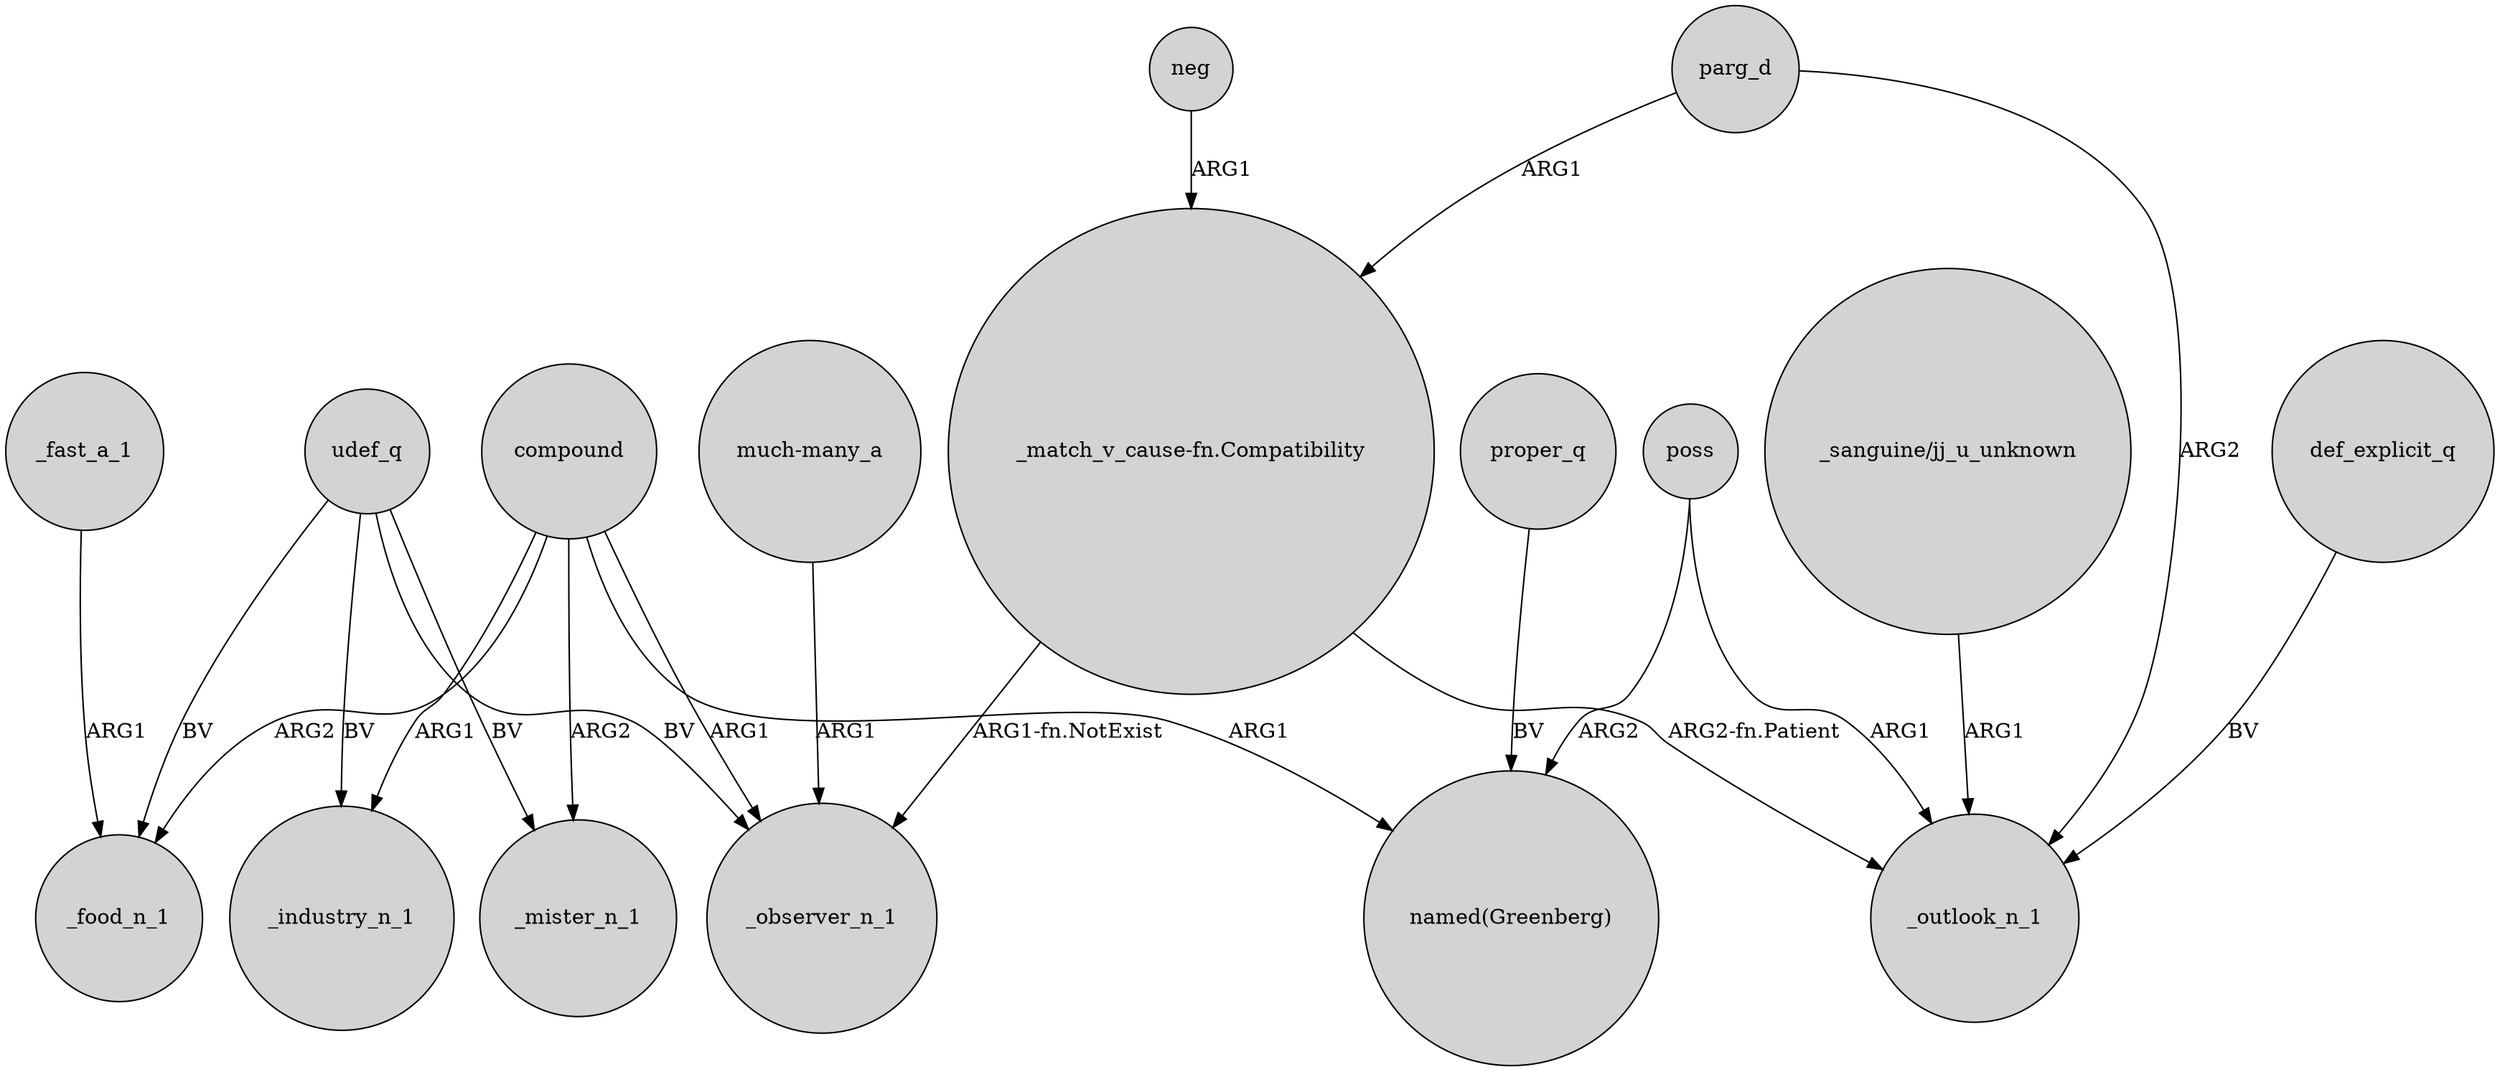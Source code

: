 digraph {
	node [shape=circle style=filled]
	compound -> _food_n_1 [label=ARG2]
	_fast_a_1 -> _food_n_1 [label=ARG1]
	parg_d -> _outlook_n_1 [label=ARG2]
	compound -> _mister_n_1 [label=ARG2]
	"much-many_a" -> _observer_n_1 [label=ARG1]
	udef_q -> _mister_n_1 [label=BV]
	compound -> _industry_n_1 [label=ARG1]
	proper_q -> "named(Greenberg)" [label=BV]
	udef_q -> _observer_n_1 [label=BV]
	udef_q -> _food_n_1 [label=BV]
	"_match_v_cause-fn.Compatibility" -> _outlook_n_1 [label="ARG2-fn.Patient"]
	neg -> "_match_v_cause-fn.Compatibility" [label=ARG1]
	poss -> "named(Greenberg)" [label=ARG2]
	"_match_v_cause-fn.Compatibility" -> _observer_n_1 [label="ARG1-fn.NotExist"]
	compound -> "named(Greenberg)" [label=ARG1]
	compound -> _observer_n_1 [label=ARG1]
	def_explicit_q -> _outlook_n_1 [label=BV]
	poss -> _outlook_n_1 [label=ARG1]
	"_sanguine/jj_u_unknown" -> _outlook_n_1 [label=ARG1]
	parg_d -> "_match_v_cause-fn.Compatibility" [label=ARG1]
	udef_q -> _industry_n_1 [label=BV]
}
